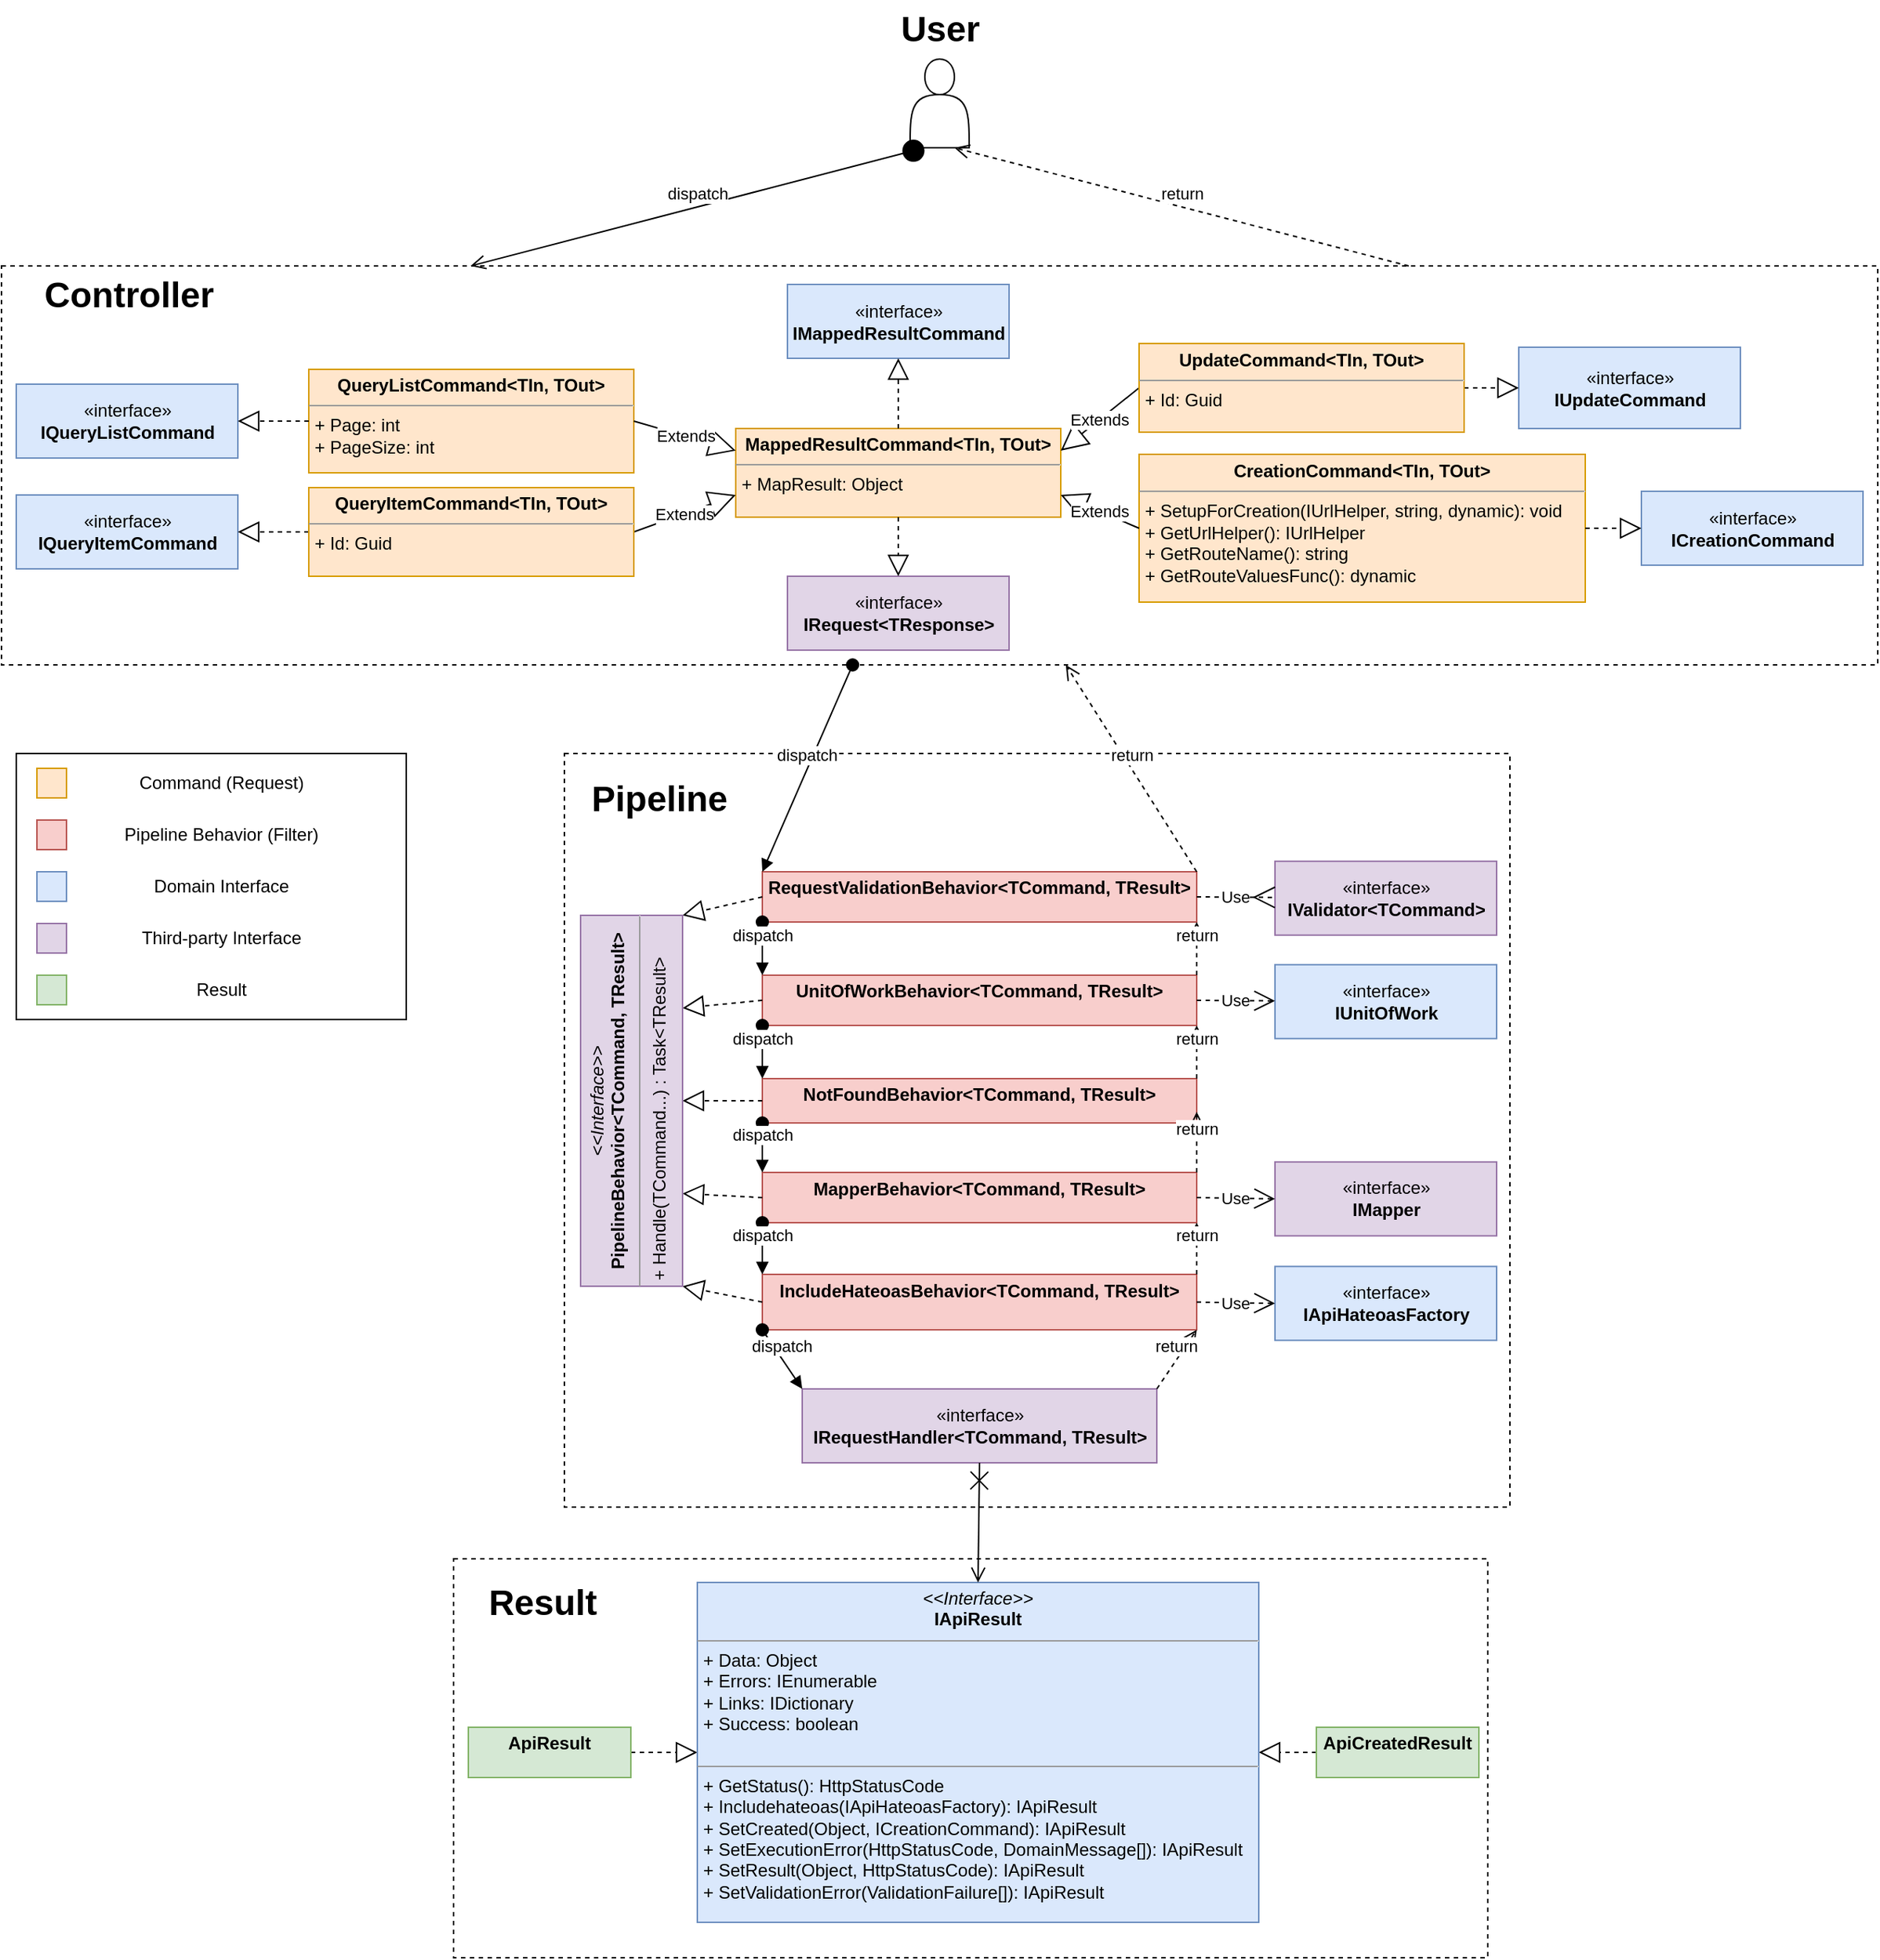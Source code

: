 <mxfile version="14.1.8" type="device"><diagram id="C5RBs43oDa-KdzZeNtuy" name="Page-1"><mxGraphModel dx="1136" dy="659" grid="1" gridSize="10" guides="1" tooltips="1" connect="1" arrows="1" fold="1" page="1" pageScale="1" pageWidth="700" pageHeight="700" math="0" shadow="0"><root><mxCell id="WIyWlLk6GJQsqaUBKTNV-0"/><mxCell id="WIyWlLk6GJQsqaUBKTNV-1" parent="WIyWlLk6GJQsqaUBKTNV-0"/><mxCell id="gV60sJS8yA2UwDgDPLJX-98" value="" style="rounded=0;whiteSpace=wrap;html=1;shadow=0;glass=0;dashed=1;labelBackgroundColor=none;sketch=0;gradientColor=none;" vertex="1" parent="WIyWlLk6GJQsqaUBKTNV-1"><mxGeometry x="20" y="220" width="1270" height="270" as="geometry"/></mxCell><mxCell id="gV60sJS8yA2UwDgDPLJX-96" value="" style="rounded=0;whiteSpace=wrap;html=1;shadow=0;glass=0;dashed=1;labelBackgroundColor=none;sketch=0;gradientColor=none;" vertex="1" parent="WIyWlLk6GJQsqaUBKTNV-1"><mxGeometry x="326" y="1095" width="700" height="270" as="geometry"/></mxCell><mxCell id="gV60sJS8yA2UwDgDPLJX-94" value="" style="rounded=0;whiteSpace=wrap;html=1;dashed=1;sketch=0;shadow=0;glass=0;labelBackgroundColor=none;" vertex="1" parent="WIyWlLk6GJQsqaUBKTNV-1"><mxGeometry x="401" y="550" width="640" height="510" as="geometry"/></mxCell><mxCell id="gV60sJS8yA2UwDgDPLJX-0" value="«interface»&lt;br&gt;&lt;b&gt;IRequest&amp;lt;TResponse&amp;gt;&lt;/b&gt;" style="html=1;fillColor=#e1d5e7;strokeColor=#9673a6;" vertex="1" parent="WIyWlLk6GJQsqaUBKTNV-1"><mxGeometry x="552" y="430" width="150" height="50" as="geometry"/></mxCell><mxCell id="gV60sJS8yA2UwDgDPLJX-1" value="&lt;p style=&quot;margin: 0px ; margin-top: 4px ; text-align: center&quot;&gt;&lt;b&gt;MappedResultCommand&amp;lt;TIn, TOut&amp;gt;&lt;/b&gt;&lt;/p&gt;&lt;hr size=&quot;1&quot;&gt;&lt;p style=&quot;margin: 0px ; margin-left: 4px&quot;&gt;&lt;/p&gt;&lt;p style=&quot;margin: 0px ; margin-left: 4px&quot;&gt;+ MapResult: Object&lt;/p&gt;" style="verticalAlign=top;align=left;overflow=fill;fontSize=12;fontFamily=Helvetica;html=1;fillColor=#ffe6cc;strokeColor=#d79b00;direction=east;" vertex="1" parent="WIyWlLk6GJQsqaUBKTNV-1"><mxGeometry x="517" y="330" width="220" height="60" as="geometry"/></mxCell><object label="«interface»&lt;br&gt;&lt;b&gt;IMappedResultCommand&lt;/b&gt;" id="gV60sJS8yA2UwDgDPLJX-2"><mxCell style="html=1;fillColor=#dae8fc;strokeColor=#6c8ebf;direction=east;" vertex="1" parent="WIyWlLk6GJQsqaUBKTNV-1"><mxGeometry x="552" y="232.5" width="150" height="50" as="geometry"/></mxCell></object><mxCell id="gV60sJS8yA2UwDgDPLJX-5" value="" style="endArrow=block;dashed=1;endFill=0;endSize=12;html=1;exitX=0.5;exitY=0;exitDx=0;exitDy=0;entryX=0.5;entryY=1;entryDx=0;entryDy=0;" edge="1" parent="WIyWlLk6GJQsqaUBKTNV-1" source="gV60sJS8yA2UwDgDPLJX-1" target="gV60sJS8yA2UwDgDPLJX-2"><mxGeometry width="160" relative="1" as="geometry"><mxPoint x="3" y="549" as="sourcePoint"/><mxPoint x="163" y="549" as="targetPoint"/></mxGeometry></mxCell><mxCell id="gV60sJS8yA2UwDgDPLJX-6" value="" style="endArrow=block;dashed=1;endFill=0;endSize=12;html=1;entryX=0.5;entryY=0;entryDx=0;entryDy=0;exitX=0.5;exitY=1;exitDx=0;exitDy=0;" edge="1" parent="WIyWlLk6GJQsqaUBKTNV-1" source="gV60sJS8yA2UwDgDPLJX-1" target="gV60sJS8yA2UwDgDPLJX-0"><mxGeometry width="160" relative="1" as="geometry"><mxPoint x="82" y="439" as="sourcePoint"/><mxPoint x="-18" y="494" as="targetPoint"/></mxGeometry></mxCell><mxCell id="gV60sJS8yA2UwDgDPLJX-8" value="&lt;p style=&quot;margin: 0px ; margin-top: 4px ; text-align: center&quot;&gt;&lt;b&gt;RequestValidationBehavior&amp;lt;TCommand, TResult&amp;gt;&lt;/b&gt;&lt;/p&gt;" style="verticalAlign=top;align=left;overflow=fill;fontSize=12;fontFamily=Helvetica;html=1;fillColor=#f8cecc;strokeColor=#b85450;" vertex="1" parent="WIyWlLk6GJQsqaUBKTNV-1"><mxGeometry x="535" y="630" width="294" height="34" as="geometry"/></mxCell><mxCell id="gV60sJS8yA2UwDgDPLJX-9" value="&lt;p style=&quot;margin: 0px ; margin-top: 4px ; text-align: center&quot;&gt;&lt;b&gt;UnitOfWorkBehavior&amp;lt;TCommand, TResult&amp;gt;&lt;/b&gt;&lt;/p&gt;" style="verticalAlign=top;align=left;overflow=fill;fontSize=12;fontFamily=Helvetica;html=1;fillColor=#f8cecc;strokeColor=#b85450;" vertex="1" parent="WIyWlLk6GJQsqaUBKTNV-1"><mxGeometry x="535" y="700" width="294" height="34" as="geometry"/></mxCell><mxCell id="gV60sJS8yA2UwDgDPLJX-10" value="&lt;p style=&quot;margin: 0px ; margin-top: 4px ; text-align: center&quot;&gt;&lt;b&gt;NotFoundBehavior&amp;lt;TCommand, TResult&amp;gt;&lt;/b&gt;&lt;/p&gt;" style="verticalAlign=top;align=left;overflow=fill;fontSize=12;fontFamily=Helvetica;html=1;fillColor=#f8cecc;strokeColor=#b85450;" vertex="1" parent="WIyWlLk6GJQsqaUBKTNV-1"><mxGeometry x="535" y="770" width="294" height="30" as="geometry"/></mxCell><mxCell id="gV60sJS8yA2UwDgDPLJX-11" value="&lt;p style=&quot;margin: 0px ; margin-top: 4px ; text-align: center&quot;&gt;&lt;b&gt;MapperBehavior&amp;lt;TCommand, TResult&amp;gt;&lt;/b&gt;&lt;/p&gt;" style="verticalAlign=top;align=left;overflow=fill;fontSize=12;fontFamily=Helvetica;html=1;fillColor=#f8cecc;strokeColor=#b85450;" vertex="1" parent="WIyWlLk6GJQsqaUBKTNV-1"><mxGeometry x="535" y="833.5" width="294" height="34" as="geometry"/></mxCell><mxCell id="gV60sJS8yA2UwDgDPLJX-12" value="&lt;p style=&quot;margin: 0px ; margin-top: 4px ; text-align: center&quot;&gt;&lt;b&gt;IncludeHateoasBehavior&amp;lt;TCommand, TResult&amp;gt;&lt;/b&gt;&lt;/p&gt;" style="verticalAlign=top;align=left;overflow=fill;fontSize=12;fontFamily=Helvetica;html=1;fillColor=#f8cecc;strokeColor=#b85450;" vertex="1" parent="WIyWlLk6GJQsqaUBKTNV-1"><mxGeometry x="535" y="902.5" width="294" height="37.5" as="geometry"/></mxCell><mxCell id="gV60sJS8yA2UwDgDPLJX-15" value="" style="endArrow=block;dashed=1;endFill=0;endSize=12;html=1;exitX=0;exitY=0.5;exitDx=0;exitDy=0;entryX=0.75;entryY=1;entryDx=0;entryDy=0;" edge="1" parent="WIyWlLk6GJQsqaUBKTNV-1" source="gV60sJS8yA2UwDgDPLJX-9" target="gV60sJS8yA2UwDgDPLJX-106"><mxGeometry width="160" relative="1" as="geometry"><mxPoint x="497" y="506" as="sourcePoint"/><mxPoint x="240" y="776" as="targetPoint"/><Array as="points"/></mxGeometry></mxCell><mxCell id="gV60sJS8yA2UwDgDPLJX-17" value="" style="endArrow=block;dashed=1;endFill=0;endSize=12;html=1;exitX=0;exitY=0.5;exitDx=0;exitDy=0;entryX=0.5;entryY=1;entryDx=0;entryDy=0;" edge="1" parent="WIyWlLk6GJQsqaUBKTNV-1" source="gV60sJS8yA2UwDgDPLJX-10" target="gV60sJS8yA2UwDgDPLJX-106"><mxGeometry width="160" relative="1" as="geometry"><mxPoint x="350" y="658" as="sourcePoint"/><mxPoint x="240" y="771" as="targetPoint"/><Array as="points"/></mxGeometry></mxCell><mxCell id="gV60sJS8yA2UwDgDPLJX-19" value="" style="endArrow=block;dashed=1;endFill=0;endSize=12;html=1;entryX=0.25;entryY=1;entryDx=0;entryDy=0;exitX=0;exitY=0.5;exitDx=0;exitDy=0;" edge="1" parent="WIyWlLk6GJQsqaUBKTNV-1" source="gV60sJS8yA2UwDgDPLJX-11" target="gV60sJS8yA2UwDgDPLJX-106"><mxGeometry width="160" relative="1" as="geometry"><mxPoint x="340" y="886" as="sourcePoint"/><mxPoint x="290" y="886" as="targetPoint"/><Array as="points"/></mxGeometry></mxCell><mxCell id="gV60sJS8yA2UwDgDPLJX-20" value="" style="endArrow=block;dashed=1;endFill=0;endSize=12;html=1;entryX=0;entryY=1;entryDx=0;entryDy=0;exitX=0;exitY=0.5;exitDx=0;exitDy=0;" edge="1" parent="WIyWlLk6GJQsqaUBKTNV-1" source="gV60sJS8yA2UwDgDPLJX-12" target="gV60sJS8yA2UwDgDPLJX-106"><mxGeometry width="160" relative="1" as="geometry"><mxPoint x="360" y="793" as="sourcePoint"/><mxPoint x="387" y="391" as="targetPoint"/><Array as="points"/></mxGeometry></mxCell><mxCell id="gV60sJS8yA2UwDgDPLJX-21" value="«interface»&lt;br&gt;&lt;b&gt;IValidator&amp;lt;TCommand&amp;gt;&lt;/b&gt;" style="html=1;fillColor=#e1d5e7;strokeColor=#9673a6;" vertex="1" parent="WIyWlLk6GJQsqaUBKTNV-1"><mxGeometry x="882" y="622.88" width="150" height="50" as="geometry"/></mxCell><mxCell id="gV60sJS8yA2UwDgDPLJX-22" value="Use" style="endArrow=ERmany;endSize=12;dashed=1;html=1;exitX=1;exitY=0.5;exitDx=0;exitDy=0;endFill=0;jumpStyle=none;" edge="1" parent="WIyWlLk6GJQsqaUBKTNV-1" source="gV60sJS8yA2UwDgDPLJX-8" target="gV60sJS8yA2UwDgDPLJX-21"><mxGeometry width="160" relative="1" as="geometry"><mxPoint x="845" y="706" as="sourcePoint"/><mxPoint x="1005" y="706" as="targetPoint"/></mxGeometry></mxCell><mxCell id="gV60sJS8yA2UwDgDPLJX-23" value="«interface»&lt;br&gt;&lt;b&gt;IUnitOfWork&lt;/b&gt;" style="html=1;fillColor=#dae8fc;strokeColor=#6c8ebf;" vertex="1" parent="WIyWlLk6GJQsqaUBKTNV-1"><mxGeometry x="882" y="692.88" width="150" height="50" as="geometry"/></mxCell><mxCell id="gV60sJS8yA2UwDgDPLJX-24" value="Use" style="endArrow=open;endSize=12;dashed=1;html=1;exitX=1;exitY=0.5;exitDx=0;exitDy=0;" edge="1" parent="WIyWlLk6GJQsqaUBKTNV-1" source="gV60sJS8yA2UwDgDPLJX-9" target="gV60sJS8yA2UwDgDPLJX-23"><mxGeometry width="160" relative="1" as="geometry"><mxPoint x="739" y="745.5" as="sourcePoint"/><mxPoint x="835" y="714" as="targetPoint"/></mxGeometry></mxCell><mxCell id="gV60sJS8yA2UwDgDPLJX-25" value="«interface»&lt;br&gt;&lt;b&gt;IMapper&lt;/b&gt;" style="html=1;fillColor=#e1d5e7;strokeColor=#9673a6;" vertex="1" parent="WIyWlLk6GJQsqaUBKTNV-1"><mxGeometry x="882" y="826.38" width="150" height="50" as="geometry"/></mxCell><mxCell id="gV60sJS8yA2UwDgDPLJX-26" value="Use" style="endArrow=open;endSize=12;dashed=1;html=1;exitX=1;exitY=0.5;exitDx=0;exitDy=0;entryX=0;entryY=0.5;entryDx=0;entryDy=0;" edge="1" parent="WIyWlLk6GJQsqaUBKTNV-1" source="gV60sJS8yA2UwDgDPLJX-11" target="gV60sJS8yA2UwDgDPLJX-25"><mxGeometry width="160" relative="1" as="geometry"><mxPoint x="745" y="965.5" as="sourcePoint"/><mxPoint x="815" y="939" as="targetPoint"/></mxGeometry></mxCell><mxCell id="gV60sJS8yA2UwDgDPLJX-27" value="«interface»&lt;br&gt;&lt;b&gt;IApiHateoasFactory&lt;/b&gt;" style="html=1;fillColor=#dae8fc;strokeColor=#6c8ebf;" vertex="1" parent="WIyWlLk6GJQsqaUBKTNV-1"><mxGeometry x="882" y="897.13" width="150" height="50" as="geometry"/></mxCell><mxCell id="gV60sJS8yA2UwDgDPLJX-28" value="Use" style="endArrow=open;endSize=12;dashed=1;html=1;exitX=1;exitY=0.5;exitDx=0;exitDy=0;entryX=0;entryY=0.5;entryDx=0;entryDy=0;" edge="1" parent="WIyWlLk6GJQsqaUBKTNV-1" source="gV60sJS8yA2UwDgDPLJX-12" target="gV60sJS8yA2UwDgDPLJX-27"><mxGeometry width="160" relative="1" as="geometry"><mxPoint x="775" y="1069" as="sourcePoint"/><mxPoint x="815" y="1049" as="targetPoint"/></mxGeometry></mxCell><mxCell id="gV60sJS8yA2UwDgDPLJX-29" value="«interface»&lt;br&gt;&lt;b&gt;IRequestHandler&amp;lt;TCommand, TResult&amp;gt;&lt;/b&gt;" style="html=1;fillColor=#e1d5e7;strokeColor=#9673a6;" vertex="1" parent="WIyWlLk6GJQsqaUBKTNV-1"><mxGeometry x="562" y="980" width="240" height="50" as="geometry"/></mxCell><mxCell id="gV60sJS8yA2UwDgDPLJX-48" value="" style="endArrow=block;dashed=1;endFill=0;endSize=12;html=1;entryX=1;entryY=0.5;entryDx=0;entryDy=0;exitX=0;exitY=0.5;exitDx=0;exitDy=0;" edge="1" parent="WIyWlLk6GJQsqaUBKTNV-1" source="gV60sJS8yA2UwDgDPLJX-117" target="gV60sJS8yA2UwDgDPLJX-107"><mxGeometry width="160" relative="1" as="geometry"><mxPoint x="616.319" y="1391" as="sourcePoint"/><mxPoint x="665.69" y="1341" as="targetPoint"/></mxGeometry></mxCell><mxCell id="gV60sJS8yA2UwDgDPLJX-49" value="" style="endArrow=block;dashed=1;endFill=0;endSize=12;html=1;exitX=1;exitY=0.5;exitDx=0;exitDy=0;entryX=0;entryY=0.5;entryDx=0;entryDy=0;" edge="1" parent="WIyWlLk6GJQsqaUBKTNV-1" source="gV60sJS8yA2UwDgDPLJX-116" target="gV60sJS8yA2UwDgDPLJX-107"><mxGeometry width="160" relative="1" as="geometry"><mxPoint x="386" y="1335" as="sourcePoint"/><mxPoint x="466" y="1386" as="targetPoint"/></mxGeometry></mxCell><mxCell id="gV60sJS8yA2UwDgDPLJX-51" value="dispatch" style="html=1;verticalAlign=bottom;startArrow=oval;startFill=1;endArrow=block;startSize=8;entryX=0;entryY=0;entryDx=0;entryDy=0;" edge="1" parent="WIyWlLk6GJQsqaUBKTNV-1" source="gV60sJS8yA2UwDgDPLJX-98" target="gV60sJS8yA2UwDgDPLJX-8"><mxGeometry width="60" relative="1" as="geometry"><mxPoint x="435" y="276" as="sourcePoint"/><mxPoint x="833" y="680" as="targetPoint"/></mxGeometry></mxCell><mxCell id="gV60sJS8yA2UwDgDPLJX-52" value="dispatch" style="html=1;verticalAlign=bottom;startArrow=oval;startFill=1;endArrow=block;startSize=8;exitX=0;exitY=1;exitDx=0;exitDy=0;entryX=0;entryY=0;entryDx=0;entryDy=0;" edge="1" parent="WIyWlLk6GJQsqaUBKTNV-1" source="gV60sJS8yA2UwDgDPLJX-8" target="gV60sJS8yA2UwDgDPLJX-9"><mxGeometry width="60" relative="1" as="geometry"><mxPoint x="215" y="471" as="sourcePoint"/><mxPoint x="497" y="596" as="targetPoint"/></mxGeometry></mxCell><mxCell id="gV60sJS8yA2UwDgDPLJX-53" value="dispatch" style="html=1;verticalAlign=bottom;startArrow=oval;startFill=1;endArrow=block;startSize=8;exitX=0;exitY=1;exitDx=0;exitDy=0;entryX=0;entryY=0;entryDx=0;entryDy=0;" edge="1" parent="WIyWlLk6GJQsqaUBKTNV-1" source="gV60sJS8yA2UwDgDPLJX-9" target="gV60sJS8yA2UwDgDPLJX-10"><mxGeometry width="60" relative="1" as="geometry"><mxPoint x="486.5" y="768" as="sourcePoint"/><mxPoint x="486.5" y="830" as="targetPoint"/></mxGeometry></mxCell><mxCell id="gV60sJS8yA2UwDgDPLJX-54" value="dispatch" style="html=1;verticalAlign=bottom;startArrow=oval;startFill=1;endArrow=block;startSize=8;exitX=0;exitY=1;exitDx=0;exitDy=0;entryX=0;entryY=0;entryDx=0;entryDy=0;" edge="1" parent="WIyWlLk6GJQsqaUBKTNV-1" source="gV60sJS8yA2UwDgDPLJX-10" target="gV60sJS8yA2UwDgDPLJX-11"><mxGeometry width="60" relative="1" as="geometry"><mxPoint x="496.5" y="688" as="sourcePoint"/><mxPoint x="497" y="753" as="targetPoint"/></mxGeometry></mxCell><mxCell id="gV60sJS8yA2UwDgDPLJX-55" value="dispatch" style="html=1;verticalAlign=bottom;startArrow=oval;startFill=1;endArrow=block;startSize=8;entryX=0;entryY=0;entryDx=0;entryDy=0;exitX=0;exitY=1;exitDx=0;exitDy=0;" edge="1" parent="WIyWlLk6GJQsqaUBKTNV-1" source="gV60sJS8yA2UwDgDPLJX-11" target="gV60sJS8yA2UwDgDPLJX-12"><mxGeometry width="60" relative="1" as="geometry"><mxPoint x="486.5" y="996" as="sourcePoint"/><mxPoint x="487" y="1061" as="targetPoint"/></mxGeometry></mxCell><mxCell id="gV60sJS8yA2UwDgDPLJX-59" value="dispatch" style="html=1;verticalAlign=bottom;startArrow=oval;startFill=1;endArrow=block;startSize=8;exitX=0;exitY=1;exitDx=0;exitDy=0;entryX=0;entryY=0;entryDx=0;entryDy=0;" edge="1" parent="WIyWlLk6GJQsqaUBKTNV-1" source="gV60sJS8yA2UwDgDPLJX-12" target="gV60sJS8yA2UwDgDPLJX-29"><mxGeometry width="60" relative="1" as="geometry"><mxPoint x="680" y="803" as="sourcePoint"/><mxPoint x="680" y="846" as="targetPoint"/><mxPoint as="offset"/></mxGeometry></mxCell><mxCell id="gV60sJS8yA2UwDgDPLJX-62" value="Extends" style="endArrow=block;endSize=16;endFill=0;html=1;entryX=1;entryY=0.25;entryDx=0;entryDy=0;exitX=0;exitY=0.5;exitDx=0;exitDy=0;" edge="1" parent="WIyWlLk6GJQsqaUBKTNV-1" source="gV60sJS8yA2UwDgDPLJX-61" target="gV60sJS8yA2UwDgDPLJX-1"><mxGeometry width="160" relative="1" as="geometry"><mxPoint x="-116" y="726" as="sourcePoint"/><mxPoint x="44" y="726" as="targetPoint"/></mxGeometry></mxCell><mxCell id="gV60sJS8yA2UwDgDPLJX-64" value="Extends" style="endArrow=block;endSize=16;endFill=0;html=1;exitX=1;exitY=0.5;exitDx=0;exitDy=0;entryX=0;entryY=0.75;entryDx=0;entryDy=0;" edge="1" parent="WIyWlLk6GJQsqaUBKTNV-1" source="gV60sJS8yA2UwDgDPLJX-63" target="gV60sJS8yA2UwDgDPLJX-1"><mxGeometry width="160" relative="1" as="geometry"><mxPoint x="-106" y="601" as="sourcePoint"/><mxPoint x="114" y="526" as="targetPoint"/></mxGeometry></mxCell><mxCell id="gV60sJS8yA2UwDgDPLJX-65" value="&lt;p style=&quot;margin: 0px ; margin-top: 4px ; text-align: center&quot;&gt;&lt;b&gt;QueryListCommand&amp;lt;TIn, TOut&amp;gt;&lt;/b&gt;&lt;/p&gt;&lt;hr size=&quot;1&quot;&gt;&lt;p style=&quot;margin: 0px ; margin-left: 4px&quot;&gt;&lt;/p&gt;&lt;p style=&quot;margin: 0px ; margin-left: 4px&quot;&gt;+ Page: int&lt;/p&gt;&lt;p style=&quot;margin: 0px ; margin-left: 4px&quot;&gt;+ PageSize: int&lt;/p&gt;" style="verticalAlign=top;align=left;overflow=fill;fontSize=12;fontFamily=Helvetica;html=1;rotation=0;fillColor=#ffe6cc;strokeColor=#d79b00;direction=east;" vertex="1" parent="WIyWlLk6GJQsqaUBKTNV-1"><mxGeometry x="228" y="290" width="220" height="70" as="geometry"/></mxCell><mxCell id="gV60sJS8yA2UwDgDPLJX-66" value="Extends" style="endArrow=block;endSize=16;endFill=0;html=1;exitX=1;exitY=0.5;exitDx=0;exitDy=0;entryX=0;entryY=0.25;entryDx=0;entryDy=0;" edge="1" parent="WIyWlLk6GJQsqaUBKTNV-1" source="gV60sJS8yA2UwDgDPLJX-65" target="gV60sJS8yA2UwDgDPLJX-1"><mxGeometry width="160" relative="1" as="geometry"><mxPoint x="4" y="743" as="sourcePoint"/><mxPoint x="520" y="360" as="targetPoint"/></mxGeometry></mxCell><object label="«interface»&lt;br&gt;&lt;b&gt;IUpdateCommand&lt;/b&gt;" id="gV60sJS8yA2UwDgDPLJX-67"><mxCell style="html=1;rotation=0;fillColor=#dae8fc;strokeColor=#6c8ebf;direction=east;" vertex="1" parent="WIyWlLk6GJQsqaUBKTNV-1"><mxGeometry x="1047" y="275" width="150" height="55" as="geometry"/></mxCell></object><object label="«interface»&lt;br&gt;&lt;b&gt;IQueryItemCommand&lt;/b&gt;" id="gV60sJS8yA2UwDgDPLJX-68"><mxCell style="html=1;rotation=0;fillColor=#dae8fc;strokeColor=#6c8ebf;direction=east;" vertex="1" parent="WIyWlLk6GJQsqaUBKTNV-1"><mxGeometry x="30" y="375" width="150" height="50" as="geometry"/></mxCell></object><object label="«interface»&lt;br&gt;&lt;b&gt;IQueryListCommand&lt;/b&gt;" id="gV60sJS8yA2UwDgDPLJX-69"><mxCell style="html=1;rotation=0;fillColor=#dae8fc;strokeColor=#6c8ebf;direction=east;" vertex="1" parent="WIyWlLk6GJQsqaUBKTNV-1"><mxGeometry x="30" y="300" width="150" height="50" as="geometry"/></mxCell></object><mxCell id="gV60sJS8yA2UwDgDPLJX-70" value="&lt;p style=&quot;margin: 0px ; margin-top: 4px ; text-align: center&quot;&gt;&lt;b&gt;CreationCommand&amp;lt;TIn, TOut&amp;gt;&lt;/b&gt;&lt;/p&gt;&lt;hr size=&quot;1&quot;&gt;&lt;p style=&quot;margin: 0px ; margin-left: 4px&quot;&gt;&lt;/p&gt;&lt;p style=&quot;margin: 0px ; margin-left: 4px&quot;&gt;+ SetupForCreation(IUrlHelper, string, dynamic): void&lt;/p&gt;&lt;p style=&quot;margin: 0px ; margin-left: 4px&quot;&gt;+ GetUrlHelper(): IUrlHelper&lt;/p&gt;&lt;p style=&quot;margin: 0px ; margin-left: 4px&quot;&gt;+ GetRouteName(): string&lt;/p&gt;&lt;p style=&quot;margin: 0px ; margin-left: 4px&quot;&gt;+ GetRouteValuesFunc(): dynamic&lt;/p&gt;" style="verticalAlign=top;align=left;overflow=fill;fontSize=12;fontFamily=Helvetica;html=1;rotation=0;fillColor=#ffe6cc;strokeColor=#d79b00;direction=east;" vertex="1" parent="WIyWlLk6GJQsqaUBKTNV-1"><mxGeometry x="790" y="347.5" width="302" height="100" as="geometry"/></mxCell><mxCell id="gV60sJS8yA2UwDgDPLJX-72" value="" style="endArrow=block;dashed=1;endFill=0;endSize=12;html=1;exitX=1;exitY=0.5;exitDx=0;exitDy=0;entryX=0;entryY=0.5;entryDx=0;entryDy=0;" edge="1" parent="WIyWlLk6GJQsqaUBKTNV-1" source="gV60sJS8yA2UwDgDPLJX-61" target="gV60sJS8yA2UwDgDPLJX-67"><mxGeometry width="160" relative="1" as="geometry"><mxPoint x="171" y="472" as="sourcePoint"/><mxPoint x="4" y="613" as="targetPoint"/></mxGeometry></mxCell><mxCell id="gV60sJS8yA2UwDgDPLJX-73" value="" style="endArrow=block;dashed=1;endFill=0;endSize=12;html=1;exitX=0;exitY=0.5;exitDx=0;exitDy=0;entryX=1;entryY=0.5;entryDx=0;entryDy=0;" edge="1" parent="WIyWlLk6GJQsqaUBKTNV-1" source="gV60sJS8yA2UwDgDPLJX-63" target="gV60sJS8yA2UwDgDPLJX-68"><mxGeometry width="160" relative="1" as="geometry"><mxPoint x="193" y="569" as="sourcePoint"/><mxPoint x="193" y="544" as="targetPoint"/></mxGeometry></mxCell><mxCell id="gV60sJS8yA2UwDgDPLJX-76" value="" style="endArrow=block;dashed=1;endFill=0;endSize=12;html=1;exitX=0;exitY=0.5;exitDx=0;exitDy=0;entryX=1;entryY=0.5;entryDx=0;entryDy=0;" edge="1" parent="WIyWlLk6GJQsqaUBKTNV-1" source="gV60sJS8yA2UwDgDPLJX-65" target="gV60sJS8yA2UwDgDPLJX-69"><mxGeometry width="160" relative="1" as="geometry"><mxPoint x="190" y="1113" as="sourcePoint"/><mxPoint x="224" y="808" as="targetPoint"/></mxGeometry></mxCell><object label="«interface»&lt;br&gt;&lt;b&gt;ICreationCommand&lt;/b&gt;" id="gV60sJS8yA2UwDgDPLJX-77"><mxCell style="html=1;rotation=0;fillColor=#dae8fc;strokeColor=#6c8ebf;direction=east;" vertex="1" parent="WIyWlLk6GJQsqaUBKTNV-1"><mxGeometry x="1130" y="372.5" width="150" height="50" as="geometry"/></mxCell></object><mxCell id="gV60sJS8yA2UwDgDPLJX-61" value="&lt;p style=&quot;margin: 0px ; margin-top: 4px ; text-align: center&quot;&gt;&lt;b&gt;UpdateCommand&amp;lt;TIn, TOut&amp;gt;&lt;/b&gt;&lt;/p&gt;&lt;hr size=&quot;1&quot;&gt;&lt;p style=&quot;margin: 0px ; margin-left: 4px&quot;&gt;&lt;/p&gt;&lt;p style=&quot;margin: 0px ; margin-left: 4px&quot;&gt;+ Id: Guid&lt;/p&gt;" style="verticalAlign=top;align=left;overflow=fill;fontSize=12;fontFamily=Helvetica;html=1;rotation=0;fillColor=#ffe6cc;strokeColor=#d79b00;direction=east;" vertex="1" parent="WIyWlLk6GJQsqaUBKTNV-1"><mxGeometry x="790" y="272.5" width="220" height="60" as="geometry"/></mxCell><mxCell id="gV60sJS8yA2UwDgDPLJX-78" value="Extends" style="endArrow=block;endSize=16;endFill=0;html=1;exitX=0;exitY=0.5;exitDx=0;exitDy=0;entryX=1;entryY=0.75;entryDx=0;entryDy=0;" edge="1" parent="WIyWlLk6GJQsqaUBKTNV-1" source="gV60sJS8yA2UwDgDPLJX-70" target="gV60sJS8yA2UwDgDPLJX-1"><mxGeometry width="160" relative="1" as="geometry"><mxPoint x="-116" y="1126" as="sourcePoint"/><mxPoint x="176" y="520" as="targetPoint"/></mxGeometry></mxCell><mxCell id="gV60sJS8yA2UwDgDPLJX-63" value="&lt;p style=&quot;margin: 0px ; margin-top: 4px ; text-align: center&quot;&gt;&lt;b&gt;QueryItemCommand&amp;lt;TIn, TOut&amp;gt;&lt;/b&gt;&lt;/p&gt;&lt;hr size=&quot;1&quot;&gt;&lt;p style=&quot;margin: 0px ; margin-left: 4px&quot;&gt;&lt;/p&gt;&lt;p style=&quot;margin: 0px ; margin-left: 4px&quot;&gt;+ Id: Guid&lt;/p&gt;" style="verticalAlign=top;align=left;overflow=fill;fontSize=12;fontFamily=Helvetica;html=1;rotation=0;fillColor=#ffe6cc;strokeColor=#d79b00;direction=east;" vertex="1" parent="WIyWlLk6GJQsqaUBKTNV-1"><mxGeometry x="228" y="370" width="220" height="60" as="geometry"/></mxCell><mxCell id="gV60sJS8yA2UwDgDPLJX-79" value="" style="endArrow=block;dashed=1;endFill=0;endSize=12;html=1;exitX=0;exitY=0.5;exitDx=0;exitDy=0;entryX=1;entryY=1;entryDx=0;entryDy=0;" edge="1" parent="WIyWlLk6GJQsqaUBKTNV-1" source="gV60sJS8yA2UwDgDPLJX-8" target="gV60sJS8yA2UwDgDPLJX-106"><mxGeometry width="160" relative="1" as="geometry"><mxPoint x="340" y="526" as="sourcePoint"/><mxPoint x="100" y="971" as="targetPoint"/></mxGeometry></mxCell><mxCell id="gV60sJS8yA2UwDgDPLJX-80" value="" style="endArrow=block;dashed=1;endFill=0;endSize=12;html=1;exitX=1;exitY=0.5;exitDx=0;exitDy=0;" edge="1" parent="WIyWlLk6GJQsqaUBKTNV-1" source="gV60sJS8yA2UwDgDPLJX-70" target="gV60sJS8yA2UwDgDPLJX-77"><mxGeometry width="160" relative="1" as="geometry"><mxPoint x="1114" y="665.5" as="sourcePoint"/><mxPoint x="1221" y="790.5" as="targetPoint"/></mxGeometry></mxCell><mxCell id="gV60sJS8yA2UwDgDPLJX-81" value="" style="rounded=0;whiteSpace=wrap;html=1;" vertex="1" parent="WIyWlLk6GJQsqaUBKTNV-1"><mxGeometry x="30" y="550" width="264" height="180" as="geometry"/></mxCell><mxCell id="gV60sJS8yA2UwDgDPLJX-82" value="" style="whiteSpace=wrap;html=1;aspect=fixed;fillColor=#ffe6cc;strokeColor=#d79b00;" vertex="1" parent="WIyWlLk6GJQsqaUBKTNV-1"><mxGeometry x="44" y="560" width="20" height="20" as="geometry"/></mxCell><mxCell id="gV60sJS8yA2UwDgDPLJX-83" value="" style="whiteSpace=wrap;html=1;aspect=fixed;fillColor=#f8cecc;strokeColor=#b85450;" vertex="1" parent="WIyWlLk6GJQsqaUBKTNV-1"><mxGeometry x="44" y="595" width="20" height="20" as="geometry"/></mxCell><mxCell id="gV60sJS8yA2UwDgDPLJX-84" value="" style="whiteSpace=wrap;html=1;aspect=fixed;fillColor=#dae8fc;strokeColor=#6c8ebf;" vertex="1" parent="WIyWlLk6GJQsqaUBKTNV-1"><mxGeometry x="44" y="630" width="20" height="20" as="geometry"/></mxCell><mxCell id="gV60sJS8yA2UwDgDPLJX-85" value="" style="whiteSpace=wrap;html=1;aspect=fixed;fillColor=#e1d5e7;strokeColor=#9673a6;" vertex="1" parent="WIyWlLk6GJQsqaUBKTNV-1"><mxGeometry x="44" y="665" width="20" height="20" as="geometry"/></mxCell><mxCell id="gV60sJS8yA2UwDgDPLJX-88" value="" style="whiteSpace=wrap;html=1;aspect=fixed;fillColor=#d5e8d4;strokeColor=#82b366;" vertex="1" parent="WIyWlLk6GJQsqaUBKTNV-1"><mxGeometry x="44" y="700" width="20" height="20" as="geometry"/></mxCell><mxCell id="gV60sJS8yA2UwDgDPLJX-89" value="Command (Request)" style="text;html=1;strokeColor=none;fillColor=none;align=center;verticalAlign=middle;whiteSpace=wrap;rounded=0;" vertex="1" parent="WIyWlLk6GJQsqaUBKTNV-1"><mxGeometry x="74" y="560" width="190" height="20" as="geometry"/></mxCell><mxCell id="gV60sJS8yA2UwDgDPLJX-90" value="Pipeline Behavior (Filter)" style="text;html=1;strokeColor=none;fillColor=none;align=center;verticalAlign=middle;whiteSpace=wrap;rounded=0;" vertex="1" parent="WIyWlLk6GJQsqaUBKTNV-1"><mxGeometry x="74" y="595" width="190" height="20" as="geometry"/></mxCell><mxCell id="gV60sJS8yA2UwDgDPLJX-91" value="Domain Interface" style="text;html=1;strokeColor=none;fillColor=none;align=center;verticalAlign=middle;whiteSpace=wrap;rounded=0;" vertex="1" parent="WIyWlLk6GJQsqaUBKTNV-1"><mxGeometry x="74" y="630" width="190" height="20" as="geometry"/></mxCell><mxCell id="gV60sJS8yA2UwDgDPLJX-92" value="Third-party Interface" style="text;html=1;strokeColor=none;fillColor=none;align=center;verticalAlign=middle;whiteSpace=wrap;rounded=0;" vertex="1" parent="WIyWlLk6GJQsqaUBKTNV-1"><mxGeometry x="74" y="665" width="190" height="20" as="geometry"/></mxCell><mxCell id="gV60sJS8yA2UwDgDPLJX-93" value="Result" style="text;html=1;strokeColor=none;fillColor=none;align=center;verticalAlign=middle;whiteSpace=wrap;rounded=0;" vertex="1" parent="WIyWlLk6GJQsqaUBKTNV-1"><mxGeometry x="74" y="700" width="190" height="20" as="geometry"/></mxCell><mxCell id="gV60sJS8yA2UwDgDPLJX-95" value="Pipeline" style="text;strokeColor=none;fillColor=none;html=1;fontSize=24;fontStyle=1;verticalAlign=middle;align=center;rounded=0;shadow=0;glass=0;dashed=1;labelBackgroundColor=none;sketch=0;" vertex="1" parent="WIyWlLk6GJQsqaUBKTNV-1"><mxGeometry x="415" y="561" width="100" height="40" as="geometry"/></mxCell><mxCell id="gV60sJS8yA2UwDgDPLJX-97" value="Result" style="text;strokeColor=none;fillColor=none;html=1;fontSize=24;fontStyle=1;verticalAlign=middle;align=center;rounded=0;shadow=0;glass=0;dashed=1;labelBackgroundColor=none;sketch=0;" vertex="1" parent="WIyWlLk6GJQsqaUBKTNV-1"><mxGeometry x="336" y="1105" width="100" height="40" as="geometry"/></mxCell><mxCell id="gV60sJS8yA2UwDgDPLJX-99" value="Controller" style="text;strokeColor=none;fillColor=none;html=1;fontSize=24;fontStyle=1;verticalAlign=middle;align=center;rounded=0;shadow=0;glass=0;dashed=1;labelBackgroundColor=none;sketch=0;" vertex="1" parent="WIyWlLk6GJQsqaUBKTNV-1"><mxGeometry x="30" y="220" width="151" height="40" as="geometry"/></mxCell><mxCell id="gV60sJS8yA2UwDgDPLJX-101" value="" style="shape=actor;whiteSpace=wrap;html=1;rounded=0;shadow=0;glass=0;labelBackgroundColor=none;sketch=0;gradientColor=none;" vertex="1" parent="WIyWlLk6GJQsqaUBKTNV-1"><mxGeometry x="635" y="80" width="40" height="60" as="geometry"/></mxCell><mxCell id="gV60sJS8yA2UwDgDPLJX-102" value="User" style="text;strokeColor=none;fillColor=none;html=1;fontSize=24;fontStyle=1;verticalAlign=middle;align=center;rounded=0;shadow=0;glass=0;labelBackgroundColor=none;sketch=0;" vertex="1" parent="WIyWlLk6GJQsqaUBKTNV-1"><mxGeometry x="620" y="40" width="70" height="40" as="geometry"/></mxCell><mxCell id="gV60sJS8yA2UwDgDPLJX-103" value="dispatch" style="html=1;verticalAlign=bottom;startArrow=circle;startFill=1;endArrow=open;startSize=6;endSize=8;exitX=0.25;exitY=1;exitDx=0;exitDy=0;entryX=0.25;entryY=0;entryDx=0;entryDy=0;" edge="1" parent="WIyWlLk6GJQsqaUBKTNV-1" source="gV60sJS8yA2UwDgDPLJX-101" target="gV60sJS8yA2UwDgDPLJX-98"><mxGeometry width="80" relative="1" as="geometry"><mxPoint x="501" y="50" as="sourcePoint"/><mxPoint x="621" y="140" as="targetPoint"/></mxGeometry></mxCell><mxCell id="gV60sJS8yA2UwDgDPLJX-106" value="&lt;p style=&quot;margin: 0px ; margin-top: 4px ; text-align: center&quot;&gt;&lt;i&gt;&amp;lt;&amp;lt;Interface&amp;gt;&amp;gt;&lt;/i&gt;&lt;br&gt;&lt;b&gt;PipelineBehavior&amp;lt;TCommand, TResult&amp;gt;&lt;/b&gt;&lt;/p&gt;&lt;hr size=&quot;1&quot;&gt;&lt;p style=&quot;margin: 0px ; margin-left: 4px&quot;&gt;&lt;/p&gt;&lt;p style=&quot;margin: 0px ; margin-left: 4px&quot;&gt;+ Handle(TCommand...) : Task&amp;lt;TResult&amp;gt;&lt;br&gt;&lt;/p&gt;" style="verticalAlign=top;align=left;overflow=fill;fontSize=12;fontFamily=Helvetica;html=1;rounded=0;shadow=0;glass=0;labelBackgroundColor=none;sketch=0;rotation=-90;fillColor=#e1d5e7;strokeColor=#9673a6;" vertex="1" parent="WIyWlLk6GJQsqaUBKTNV-1"><mxGeometry x="321" y="750.5" width="251" height="69" as="geometry"/></mxCell><mxCell id="gV60sJS8yA2UwDgDPLJX-107" value="&lt;p style=&quot;margin: 0px ; margin-top: 4px ; text-align: center&quot;&gt;&lt;i&gt;&amp;lt;&amp;lt;Interface&amp;gt;&amp;gt;&lt;/i&gt;&lt;br&gt;&lt;b&gt;IApiResult&lt;/b&gt;&lt;/p&gt;&lt;hr size=&quot;1&quot;&gt;&lt;p style=&quot;margin: 0px ; margin-left: 4px&quot;&gt;+ Data: Object&lt;br style=&quot;padding: 0px ; margin: 0px&quot;&gt;+ Errors: IEnumerable&lt;br style=&quot;padding: 0px ; margin: 0px&quot;&gt;+ Links: IDictionary&lt;br style=&quot;padding: 0px ; margin: 0px&quot;&gt;+ Success: boolean&lt;/p&gt;&lt;div style=&quot;padding: 0px ; margin: 0px&quot;&gt;&lt;br style=&quot;padding: 0px ; margin: 0px&quot;&gt;&lt;/div&gt;&lt;hr size=&quot;1&quot;&gt;&lt;p style=&quot;margin: 0px ; margin-left: 4px&quot;&gt;+ GetStatus(): HttpStatusCode&lt;br style=&quot;padding: 0px ; margin: 0px&quot;&gt;+ Includehateoas(IApiHateoasFactory): IApiResult&lt;br style=&quot;padding: 0px ; margin: 0px&quot;&gt;+ SetCreated(Object, ICreationCommand): IApiResult&lt;br style=&quot;padding: 0px ; margin: 0px&quot;&gt;+ SetExecutionError(HttpStatusCode, DomainMessage[]): IApiResult&lt;br style=&quot;padding: 0px ; margin: 0px&quot;&gt;+ SetResult(Object, HttpStatusCode): IApiResult&lt;br style=&quot;padding: 0px ; margin: 0px&quot;&gt;+ SetValidationError(ValidationFailure[]): IApiResult&lt;br&gt;&lt;/p&gt;" style="verticalAlign=top;align=left;overflow=fill;fontSize=12;fontFamily=Helvetica;html=1;rounded=0;shadow=0;glass=0;labelBackgroundColor=none;sketch=0;fillColor=#dae8fc;strokeColor=#6c8ebf;" vertex="1" parent="WIyWlLk6GJQsqaUBKTNV-1"><mxGeometry x="491" y="1111" width="380" height="230" as="geometry"/></mxCell><mxCell id="gV60sJS8yA2UwDgDPLJX-116" value="&lt;p style=&quot;margin: 0px ; margin-top: 4px ; text-align: center&quot;&gt;&lt;b&gt;ApiResult&lt;/b&gt;&lt;/p&gt;" style="verticalAlign=top;align=left;overflow=fill;fontSize=12;fontFamily=Helvetica;html=1;fillColor=#d5e8d4;strokeColor=#82b366;" vertex="1" parent="WIyWlLk6GJQsqaUBKTNV-1"><mxGeometry x="336" y="1209" width="110" height="34" as="geometry"/></mxCell><mxCell id="gV60sJS8yA2UwDgDPLJX-117" value="&lt;p style=&quot;margin: 0px ; margin-top: 4px ; text-align: center&quot;&gt;&lt;b&gt;ApiCreatedResult&lt;/b&gt;&lt;/p&gt;" style="verticalAlign=top;align=left;overflow=fill;fontSize=12;fontFamily=Helvetica;html=1;fillColor=#d5e8d4;strokeColor=#82b366;" vertex="1" parent="WIyWlLk6GJQsqaUBKTNV-1"><mxGeometry x="910" y="1209" width="110" height="34" as="geometry"/></mxCell><mxCell id="gV60sJS8yA2UwDgDPLJX-120" style="edgeStyle=orthogonalEdgeStyle;rounded=0;jumpStyle=none;orthogonalLoop=1;jettySize=auto;html=1;exitX=0.5;exitY=1;exitDx=0;exitDy=0;endArrow=ERmany;endFill=0;" edge="1" parent="WIyWlLk6GJQsqaUBKTNV-1" source="gV60sJS8yA2UwDgDPLJX-117" target="gV60sJS8yA2UwDgDPLJX-117"><mxGeometry relative="1" as="geometry"/></mxCell><mxCell id="gV60sJS8yA2UwDgDPLJX-121" value="return" style="html=1;verticalAlign=bottom;endArrow=open;dashed=1;endSize=8;entryX=1;entryY=1;entryDx=0;entryDy=0;exitX=1;exitY=0;exitDx=0;exitDy=0;" edge="1" parent="WIyWlLk6GJQsqaUBKTNV-1" source="gV60sJS8yA2UwDgDPLJX-29" target="gV60sJS8yA2UwDgDPLJX-12"><mxGeometry relative="1" as="geometry"><mxPoint x="916" y="1140" as="sourcePoint"/><mxPoint x="906" y="1070" as="targetPoint"/></mxGeometry></mxCell><mxCell id="gV60sJS8yA2UwDgDPLJX-122" value="" style="endArrow=open;startArrow=cross;endFill=0;startFill=0;endSize=8;startSize=10;html=1;exitX=0.5;exitY=1;exitDx=0;exitDy=0;entryX=0.5;entryY=0;entryDx=0;entryDy=0;" edge="1" parent="WIyWlLk6GJQsqaUBKTNV-1" source="gV60sJS8yA2UwDgDPLJX-29" target="gV60sJS8yA2UwDgDPLJX-107"><mxGeometry width="160" relative="1" as="geometry"><mxPoint x="595" y="1000" as="sourcePoint"/><mxPoint x="755" y="1000" as="targetPoint"/></mxGeometry></mxCell><mxCell id="gV60sJS8yA2UwDgDPLJX-123" value="return" style="html=1;verticalAlign=bottom;endArrow=open;dashed=1;endSize=8;entryX=1;entryY=1;entryDx=0;entryDy=0;exitX=1;exitY=0;exitDx=0;exitDy=0;" edge="1" parent="WIyWlLk6GJQsqaUBKTNV-1" source="gV60sJS8yA2UwDgDPLJX-12" target="gV60sJS8yA2UwDgDPLJX-11"><mxGeometry relative="1" as="geometry"><mxPoint x="812" y="990" as="sourcePoint"/><mxPoint x="839" y="950" as="targetPoint"/></mxGeometry></mxCell><mxCell id="gV60sJS8yA2UwDgDPLJX-124" value="return" style="html=1;verticalAlign=bottom;endArrow=open;dashed=1;endSize=8;entryX=1;entryY=0.75;entryDx=0;entryDy=0;exitX=1;exitY=0;exitDx=0;exitDy=0;" edge="1" parent="WIyWlLk6GJQsqaUBKTNV-1" source="gV60sJS8yA2UwDgDPLJX-11" target="gV60sJS8yA2UwDgDPLJX-10"><mxGeometry relative="1" as="geometry"><mxPoint x="839" y="912.5" as="sourcePoint"/><mxPoint x="839" y="877.5" as="targetPoint"/></mxGeometry></mxCell><mxCell id="gV60sJS8yA2UwDgDPLJX-125" value="return" style="html=1;verticalAlign=bottom;endArrow=open;dashed=1;endSize=8;entryX=1;entryY=1;entryDx=0;entryDy=0;exitX=1;exitY=0;exitDx=0;exitDy=0;" edge="1" parent="WIyWlLk6GJQsqaUBKTNV-1" source="gV60sJS8yA2UwDgDPLJX-10" target="gV60sJS8yA2UwDgDPLJX-9"><mxGeometry relative="1" as="geometry"><mxPoint x="849" y="922.5" as="sourcePoint"/><mxPoint x="849" y="887.5" as="targetPoint"/></mxGeometry></mxCell><mxCell id="gV60sJS8yA2UwDgDPLJX-126" value="return" style="html=1;verticalAlign=bottom;endArrow=open;dashed=1;endSize=8;entryX=1;entryY=1;entryDx=0;entryDy=0;exitX=1;exitY=0;exitDx=0;exitDy=0;" edge="1" parent="WIyWlLk6GJQsqaUBKTNV-1" source="gV60sJS8yA2UwDgDPLJX-9" target="gV60sJS8yA2UwDgDPLJX-8"><mxGeometry relative="1" as="geometry"><mxPoint x="859" y="932.5" as="sourcePoint"/><mxPoint x="859" y="897.5" as="targetPoint"/></mxGeometry></mxCell><mxCell id="gV60sJS8yA2UwDgDPLJX-127" value="return" style="html=1;verticalAlign=bottom;endArrow=open;dashed=1;endSize=8;exitX=1;exitY=0;exitDx=0;exitDy=0;" edge="1" parent="WIyWlLk6GJQsqaUBKTNV-1" source="gV60sJS8yA2UwDgDPLJX-8" target="gV60sJS8yA2UwDgDPLJX-98"><mxGeometry relative="1" as="geometry"><mxPoint x="998" y="982.5" as="sourcePoint"/><mxPoint x="810" y="520" as="targetPoint"/></mxGeometry></mxCell><mxCell id="gV60sJS8yA2UwDgDPLJX-128" value="return" style="html=1;verticalAlign=bottom;endArrow=open;dashed=1;endSize=8;exitX=0.75;exitY=0;exitDx=0;exitDy=0;entryX=0.75;entryY=1;entryDx=0;entryDy=0;" edge="1" parent="WIyWlLk6GJQsqaUBKTNV-1" source="gV60sJS8yA2UwDgDPLJX-98" target="gV60sJS8yA2UwDgDPLJX-101"><mxGeometry relative="1" as="geometry"><mxPoint x="783" y="640" as="sourcePoint"/><mxPoint x="722.927" y="500" as="targetPoint"/></mxGeometry></mxCell></root></mxGraphModel></diagram></mxfile>